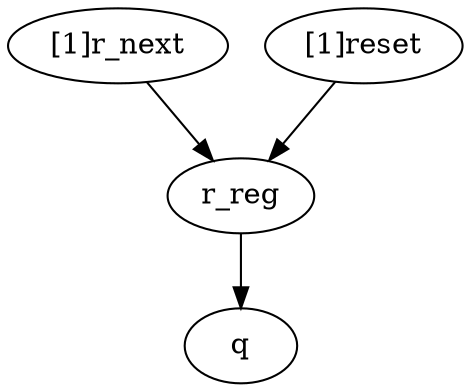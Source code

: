 strict digraph "" {
	q	[complexity=0,
		importance=0.333333258136,
		rank=0.0];
	r_reg	[complexity=4,
		importance=0.666666827844,
		rank=0.166666706961];
	r_reg -> q;
	"[1]r_next"	[complexity=6,
		importance=0.833333413922,
		rank=0.13888890232];
	"[1]r_next" -> r_reg;
	"[1]reset"	[complexity=5,
		importance=1.50000024177,
		rank=0.300000048353];
	"[1]reset" -> r_reg;
}

